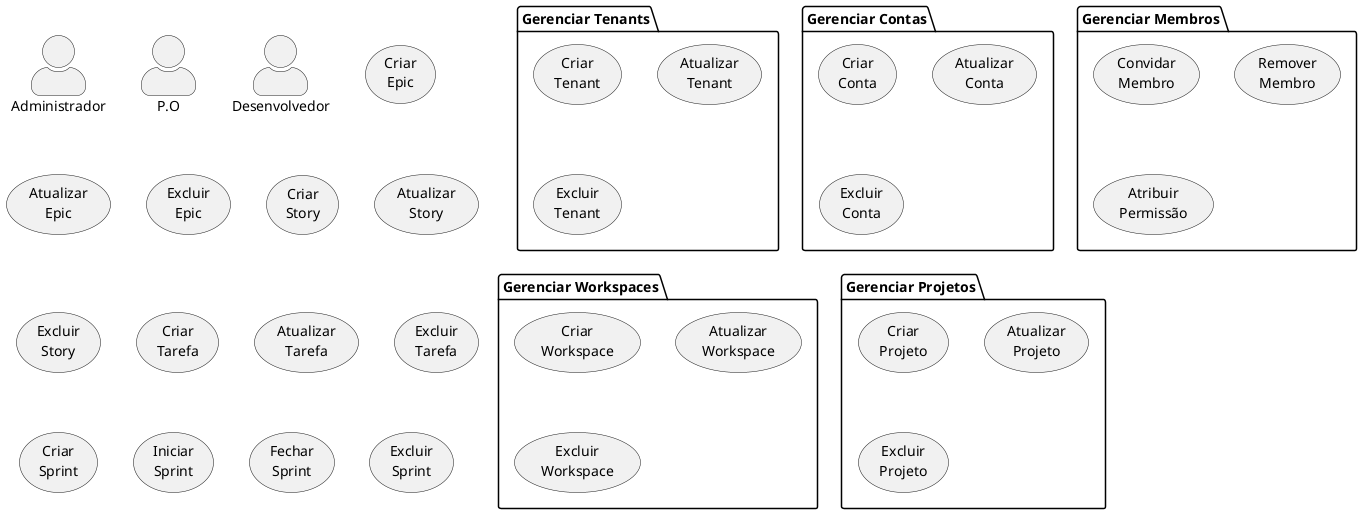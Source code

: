 @startuml ""
' http://www.plantuml.com/plantuml/uml/SoWkIImgAStDuUBISCiiAYvHA2rEJKuiJjNaqd3Coo_9I2s2YoWa5YjeX3eRQN91HHH2dOtXR0sVnEAIc3nanQ7E9bnS3gbvAI3p0G00
skinparam TextAlign center
skinparam actorStyle awesome

actor Administrador as adm
actor P.O as po
actor Desenvolvedor as dev

package "Gerenciar Tenants" {
  usecase "Criar\nTenant" as createTenant
  usecase "Atualizar\nTenant" as updateTenant
  usecase "Excluir\nTenant" as deleteTenant
}

package "Gerenciar Contas" {
  usecase "Criar\nConta" as createAccount
  usecase "Atualizar\nConta" as updateAccount
  usecase "Excluir\nConta" as deleteAccount
}

package "Gerenciar Membros" {
  usecase "Convidar\nMembro" as inviteMember
  usecase "Remover\nMembro" as removeMember
  usecase "Atribuir\nPermissão" as setPermission
}

package "Gerenciar Workspaces" {
  usecase "Criar\nWorkspace" as createWorkspace
  usecase "Atualizar\nWorkspace" as updateWorkspace
  usecase "Excluir\nWorkspace" as deleteWorkspace
}

package "Gerenciar Projetos" {
  usecase "Criar\nProjeto" as createProject
  usecase "Atualizar\nProjeto" as updateProject
  usecase "Excluir\nProjeto" as deleteProject
}
usecase "Criar\nEpic" as createEpic
usecase "Atualizar\nEpic" as updateEpic
usecase "Excluir\nEpic" as deleteEpic

usecase "Criar\nStory" as createStory
usecase "Atualizar\nStory" as updateStory
usecase "Excluir\nStory" as deleteStory

usecase "Criar\nTarefa" as createTask
usecase "Atualizar\nTarefa" as updateTask
usecase "Excluir\nTarefa" as deleteTask

usecase "Criar\nSprint" as createSprint
usecase "Iniciar\nSprint" as openSprint
usecase "Fechar\nSprint" as closeSprint
usecase "Excluir\nSprint" as deleteSprint

'Quando concluir todas tarefas de um recurso, deve automaticamente concluir o Recurso, e quando concluir todos os recursos de Epic, deve concluir o Epi
'Criar um grafico de gantt baseado nas tarefas

@enduml
